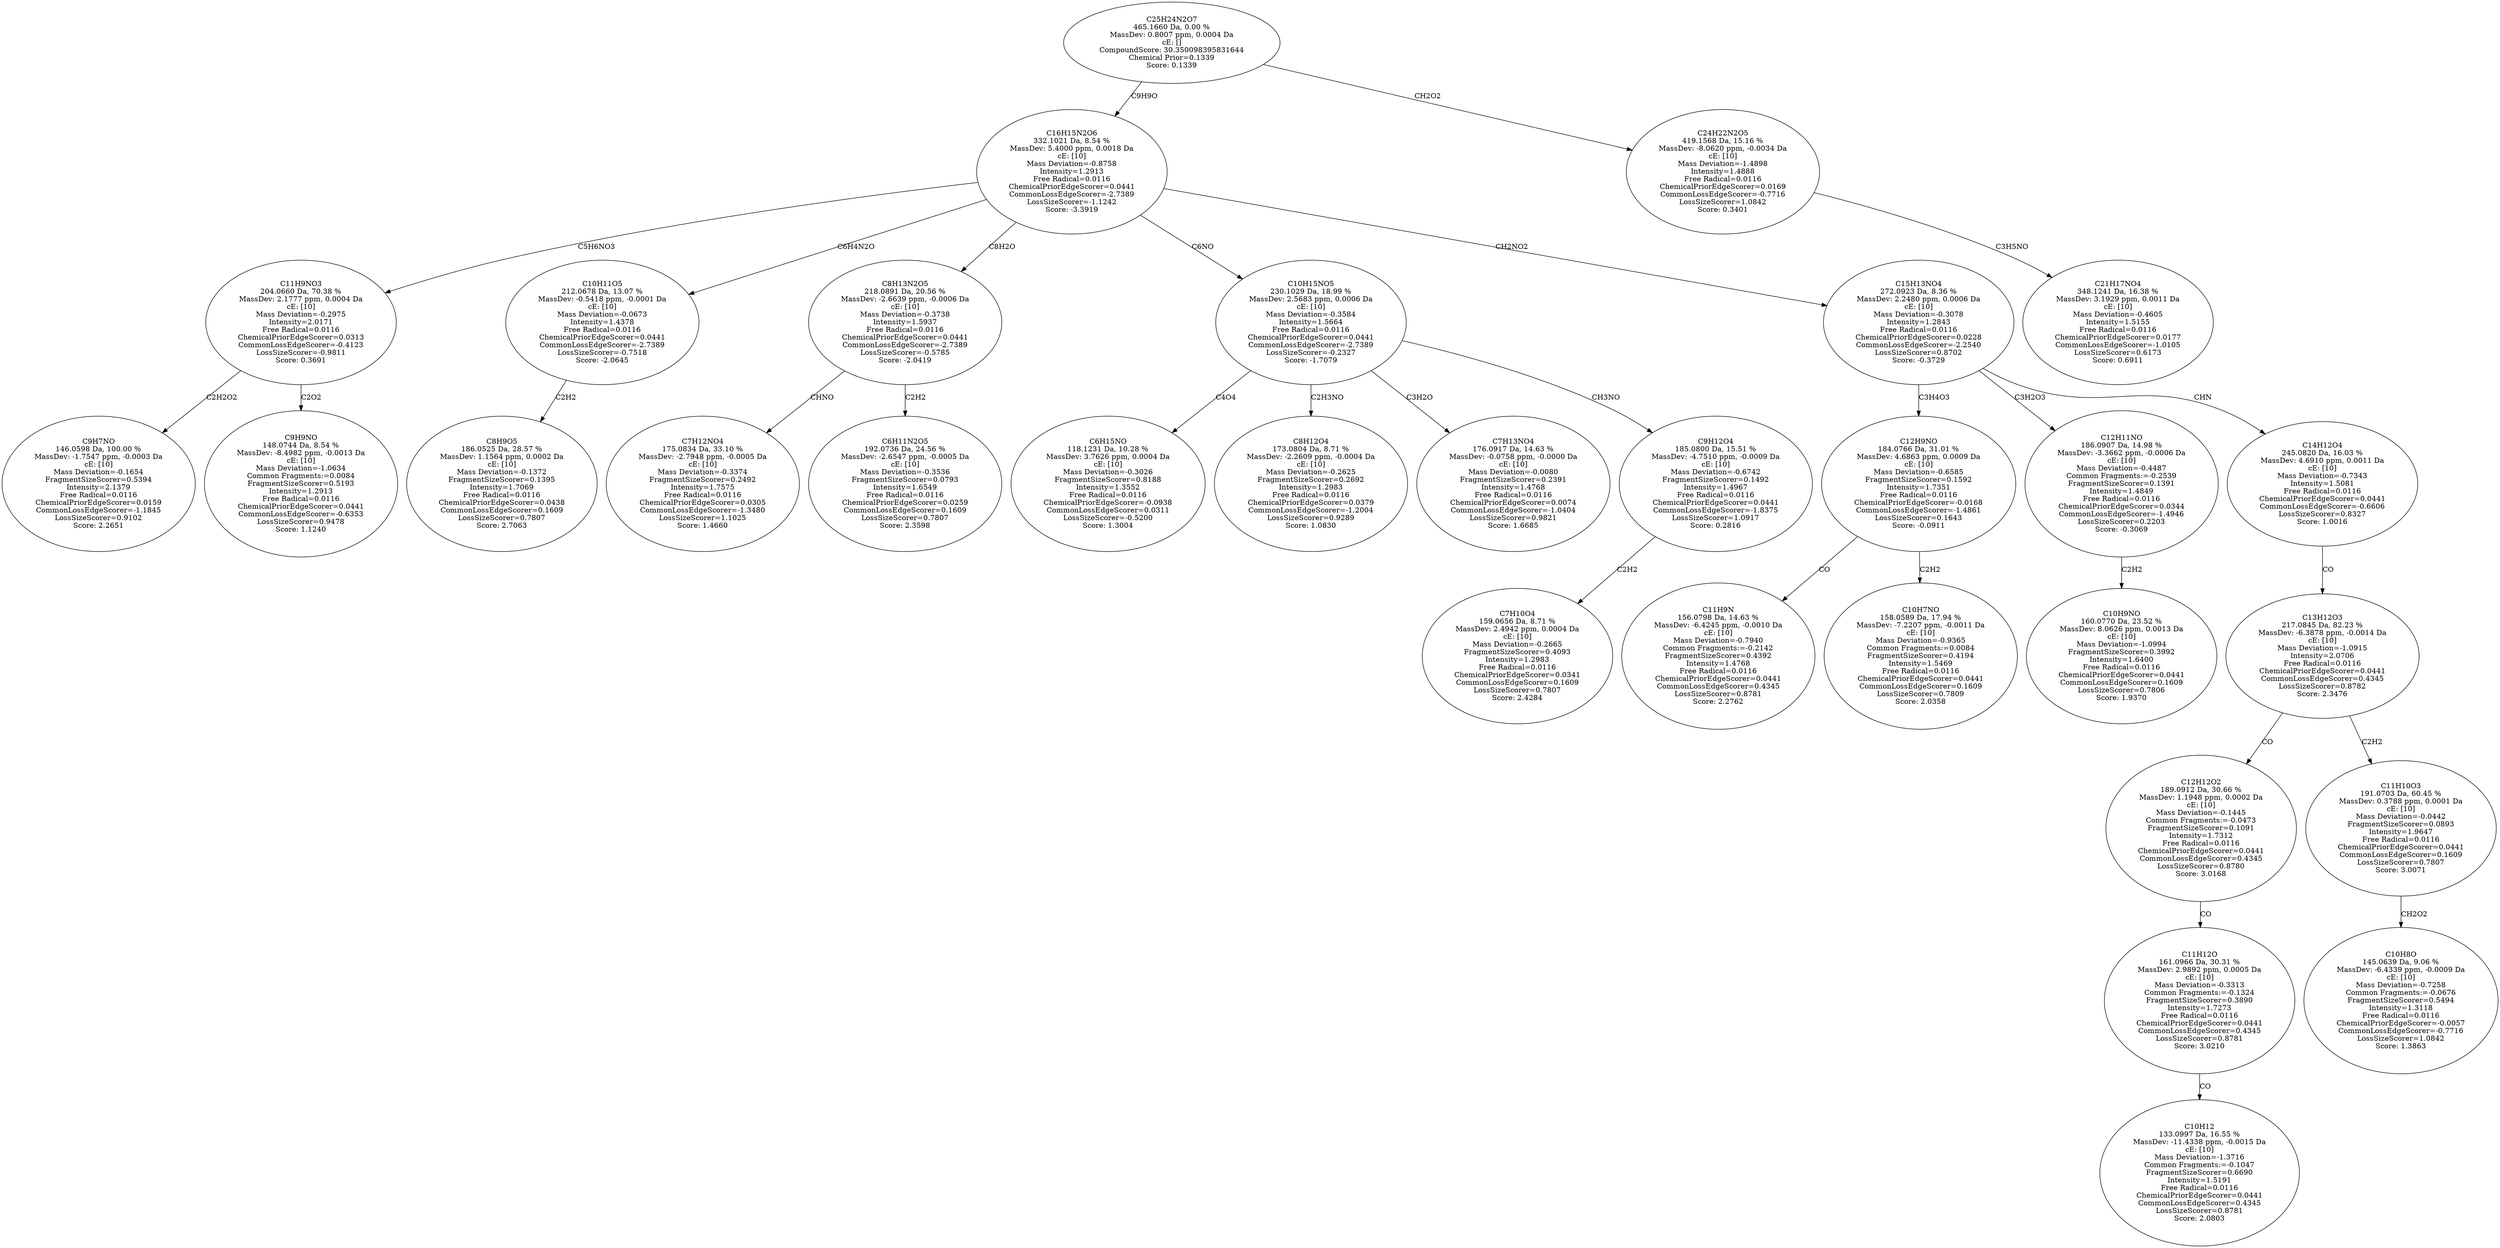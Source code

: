 strict digraph {
v1 [label="C9H7NO\n146.0598 Da, 100.00 %\nMassDev: -1.7547 ppm, -0.0003 Da\ncE: [10]\nMass Deviation=-0.1654\nFragmentSizeScorer=0.5394\nIntensity=2.1379\nFree Radical=0.0116\nChemicalPriorEdgeScorer=0.0159\nCommonLossEdgeScorer=-1.1845\nLossSizeScorer=0.9102\nScore: 2.2651"];
v2 [label="C9H9NO\n148.0744 Da, 8.54 %\nMassDev: -8.4982 ppm, -0.0013 Da\ncE: [10]\nMass Deviation=-1.0634\nCommon Fragments:=0.0084\nFragmentSizeScorer=0.5193\nIntensity=1.2913\nFree Radical=0.0116\nChemicalPriorEdgeScorer=0.0441\nCommonLossEdgeScorer=-0.6353\nLossSizeScorer=0.9478\nScore: 1.1240"];
v3 [label="C11H9NO3\n204.0660 Da, 70.38 %\nMassDev: 2.1777 ppm, 0.0004 Da\ncE: [10]\nMass Deviation=-0.2975\nIntensity=2.0171\nFree Radical=0.0116\nChemicalPriorEdgeScorer=0.0313\nCommonLossEdgeScorer=-0.4123\nLossSizeScorer=-0.9811\nScore: 0.3691"];
v4 [label="C8H9O5\n186.0525 Da, 28.57 %\nMassDev: 1.1564 ppm, 0.0002 Da\ncE: [10]\nMass Deviation=-0.1372\nFragmentSizeScorer=0.1395\nIntensity=1.7069\nFree Radical=0.0116\nChemicalPriorEdgeScorer=0.0438\nCommonLossEdgeScorer=0.1609\nLossSizeScorer=0.7807\nScore: 2.7063"];
v5 [label="C10H11O5\n212.0678 Da, 13.07 %\nMassDev: -0.5418 ppm, -0.0001 Da\ncE: [10]\nMass Deviation=-0.0673\nIntensity=1.4378\nFree Radical=0.0116\nChemicalPriorEdgeScorer=0.0441\nCommonLossEdgeScorer=-2.7389\nLossSizeScorer=-0.7518\nScore: -2.0645"];
v6 [label="C7H12NO4\n175.0834 Da, 33.10 %\nMassDev: -2.7948 ppm, -0.0005 Da\ncE: [10]\nMass Deviation=-0.3374\nFragmentSizeScorer=0.2492\nIntensity=1.7575\nFree Radical=0.0116\nChemicalPriorEdgeScorer=0.0305\nCommonLossEdgeScorer=-1.3480\nLossSizeScorer=1.1025\nScore: 1.4660"];
v7 [label="C6H11N2O5\n192.0736 Da, 24.56 %\nMassDev: -2.6547 ppm, -0.0005 Da\ncE: [10]\nMass Deviation=-0.3536\nFragmentSizeScorer=0.0793\nIntensity=1.6549\nFree Radical=0.0116\nChemicalPriorEdgeScorer=0.0259\nCommonLossEdgeScorer=0.1609\nLossSizeScorer=0.7807\nScore: 2.3598"];
v8 [label="C8H13N2O5\n218.0891 Da, 20.56 %\nMassDev: -2.6639 ppm, -0.0006 Da\ncE: [10]\nMass Deviation=-0.3738\nIntensity=1.5937\nFree Radical=0.0116\nChemicalPriorEdgeScorer=0.0441\nCommonLossEdgeScorer=-2.7389\nLossSizeScorer=-0.5785\nScore: -2.0419"];
v9 [label="C6H15NO\n118.1231 Da, 10.28 %\nMassDev: 3.7626 ppm, 0.0004 Da\ncE: [10]\nMass Deviation=-0.3026\nFragmentSizeScorer=0.8188\nIntensity=1.3552\nFree Radical=0.0116\nChemicalPriorEdgeScorer=-0.0938\nCommonLossEdgeScorer=0.0311\nLossSizeScorer=-0.5200\nScore: 1.3004"];
v10 [label="C8H12O4\n173.0804 Da, 8.71 %\nMassDev: -2.2609 ppm, -0.0004 Da\ncE: [10]\nMass Deviation=-0.2625\nFragmentSizeScorer=0.2692\nIntensity=1.2983\nFree Radical=0.0116\nChemicalPriorEdgeScorer=0.0379\nCommonLossEdgeScorer=-1.2004\nLossSizeScorer=0.9289\nScore: 1.0830"];
v11 [label="C7H13NO4\n176.0917 Da, 14.63 %\nMassDev: -0.0758 ppm, -0.0000 Da\ncE: [10]\nMass Deviation=-0.0080\nFragmentSizeScorer=0.2391\nIntensity=1.4768\nFree Radical=0.0116\nChemicalPriorEdgeScorer=0.0074\nCommonLossEdgeScorer=-1.0404\nLossSizeScorer=0.9821\nScore: 1.6685"];
v12 [label="C7H10O4\n159.0656 Da, 8.71 %\nMassDev: 2.4942 ppm, 0.0004 Da\ncE: [10]\nMass Deviation=-0.2665\nFragmentSizeScorer=0.4093\nIntensity=1.2983\nFree Radical=0.0116\nChemicalPriorEdgeScorer=0.0341\nCommonLossEdgeScorer=0.1609\nLossSizeScorer=0.7807\nScore: 2.4284"];
v13 [label="C9H12O4\n185.0800 Da, 15.51 %\nMassDev: -4.7510 ppm, -0.0009 Da\ncE: [10]\nMass Deviation=-0.6742\nFragmentSizeScorer=0.1492\nIntensity=1.4967\nFree Radical=0.0116\nChemicalPriorEdgeScorer=0.0441\nCommonLossEdgeScorer=-1.8375\nLossSizeScorer=1.0917\nScore: 0.2816"];
v14 [label="C10H15NO5\n230.1029 Da, 18.99 %\nMassDev: 2.5683 ppm, 0.0006 Da\ncE: [10]\nMass Deviation=-0.3584\nIntensity=1.5664\nFree Radical=0.0116\nChemicalPriorEdgeScorer=0.0441\nCommonLossEdgeScorer=-2.7389\nLossSizeScorer=-0.2327\nScore: -1.7079"];
v15 [label="C11H9N\n156.0798 Da, 14.63 %\nMassDev: -6.4245 ppm, -0.0010 Da\ncE: [10]\nMass Deviation=-0.7940\nCommon Fragments:=-0.2142\nFragmentSizeScorer=0.4392\nIntensity=1.4768\nFree Radical=0.0116\nChemicalPriorEdgeScorer=0.0441\nCommonLossEdgeScorer=0.4345\nLossSizeScorer=0.8781\nScore: 2.2762"];
v16 [label="C10H7NO\n158.0589 Da, 17.94 %\nMassDev: -7.2207 ppm, -0.0011 Da\ncE: [10]\nMass Deviation=-0.9365\nCommon Fragments:=0.0084\nFragmentSizeScorer=0.4194\nIntensity=1.5469\nFree Radical=0.0116\nChemicalPriorEdgeScorer=0.0441\nCommonLossEdgeScorer=0.1609\nLossSizeScorer=0.7809\nScore: 2.0358"];
v17 [label="C12H9NO\n184.0766 Da, 31.01 %\nMassDev: 4.6863 ppm, 0.0009 Da\ncE: [10]\nMass Deviation=-0.6585\nFragmentSizeScorer=0.1592\nIntensity=1.7351\nFree Radical=0.0116\nChemicalPriorEdgeScorer=-0.0168\nCommonLossEdgeScorer=-1.4861\nLossSizeScorer=0.1643\nScore: -0.0911"];
v18 [label="C10H9NO\n160.0770 Da, 23.52 %\nMassDev: 8.0626 ppm, 0.0013 Da\ncE: [10]\nMass Deviation=-1.0994\nFragmentSizeScorer=0.3992\nIntensity=1.6400\nFree Radical=0.0116\nChemicalPriorEdgeScorer=0.0441\nCommonLossEdgeScorer=0.1609\nLossSizeScorer=0.7806\nScore: 1.9370"];
v19 [label="C12H11NO\n186.0907 Da, 14.98 %\nMassDev: -3.3662 ppm, -0.0006 Da\ncE: [10]\nMass Deviation=-0.4487\nCommon Fragments:=-0.2539\nFragmentSizeScorer=0.1391\nIntensity=1.4849\nFree Radical=0.0116\nChemicalPriorEdgeScorer=0.0344\nCommonLossEdgeScorer=-1.4946\nLossSizeScorer=0.2203\nScore: -0.3069"];
v20 [label="C10H12\n133.0997 Da, 16.55 %\nMassDev: -11.4338 ppm, -0.0015 Da\ncE: [10]\nMass Deviation=-1.3716\nCommon Fragments:=-0.1047\nFragmentSizeScorer=0.6690\nIntensity=1.5191\nFree Radical=0.0116\nChemicalPriorEdgeScorer=0.0441\nCommonLossEdgeScorer=0.4345\nLossSizeScorer=0.8781\nScore: 2.0803"];
v21 [label="C11H12O\n161.0966 Da, 30.31 %\nMassDev: 2.9892 ppm, 0.0005 Da\ncE: [10]\nMass Deviation=-0.3313\nCommon Fragments:=-0.1324\nFragmentSizeScorer=0.3890\nIntensity=1.7273\nFree Radical=0.0116\nChemicalPriorEdgeScorer=0.0441\nCommonLossEdgeScorer=0.4345\nLossSizeScorer=0.8781\nScore: 3.0210"];
v22 [label="C12H12O2\n189.0912 Da, 30.66 %\nMassDev: 1.1948 ppm, 0.0002 Da\ncE: [10]\nMass Deviation=-0.1445\nCommon Fragments:=-0.0473\nFragmentSizeScorer=0.1091\nIntensity=1.7312\nFree Radical=0.0116\nChemicalPriorEdgeScorer=0.0441\nCommonLossEdgeScorer=0.4345\nLossSizeScorer=0.8780\nScore: 3.0168"];
v23 [label="C10H8O\n145.0639 Da, 9.06 %\nMassDev: -6.4339 ppm, -0.0009 Da\ncE: [10]\nMass Deviation=-0.7258\nCommon Fragments:=-0.0676\nFragmentSizeScorer=0.5494\nIntensity=1.3118\nFree Radical=0.0116\nChemicalPriorEdgeScorer=-0.0057\nCommonLossEdgeScorer=-0.7716\nLossSizeScorer=1.0842\nScore: 1.3863"];
v24 [label="C11H10O3\n191.0703 Da, 60.45 %\nMassDev: 0.3788 ppm, 0.0001 Da\ncE: [10]\nMass Deviation=-0.0442\nFragmentSizeScorer=0.0893\nIntensity=1.9647\nFree Radical=0.0116\nChemicalPriorEdgeScorer=0.0441\nCommonLossEdgeScorer=0.1609\nLossSizeScorer=0.7807\nScore: 3.0071"];
v25 [label="C13H12O3\n217.0845 Da, 82.23 %\nMassDev: -6.3878 ppm, -0.0014 Da\ncE: [10]\nMass Deviation=-1.0915\nIntensity=2.0706\nFree Radical=0.0116\nChemicalPriorEdgeScorer=0.0441\nCommonLossEdgeScorer=0.4345\nLossSizeScorer=0.8782\nScore: 2.3476"];
v26 [label="C14H12O4\n245.0820 Da, 16.03 %\nMassDev: 4.6910 ppm, 0.0011 Da\ncE: [10]\nMass Deviation=-0.7343\nIntensity=1.5081\nFree Radical=0.0116\nChemicalPriorEdgeScorer=0.0441\nCommonLossEdgeScorer=-0.6606\nLossSizeScorer=0.8327\nScore: 1.0016"];
v27 [label="C15H13NO4\n272.0923 Da, 8.36 %\nMassDev: 2.2480 ppm, 0.0006 Da\ncE: [10]\nMass Deviation=-0.3078\nIntensity=1.2843\nFree Radical=0.0116\nChemicalPriorEdgeScorer=0.0228\nCommonLossEdgeScorer=-2.2540\nLossSizeScorer=0.8702\nScore: -0.3729"];
v28 [label="C16H15N2O6\n332.1021 Da, 8.54 %\nMassDev: 5.4000 ppm, 0.0018 Da\ncE: [10]\nMass Deviation=-0.8758\nIntensity=1.2913\nFree Radical=0.0116\nChemicalPriorEdgeScorer=0.0441\nCommonLossEdgeScorer=-2.7389\nLossSizeScorer=-1.1242\nScore: -3.3919"];
v29 [label="C21H17NO4\n348.1241 Da, 16.38 %\nMassDev: 3.1929 ppm, 0.0011 Da\ncE: [10]\nMass Deviation=-0.4605\nIntensity=1.5155\nFree Radical=0.0116\nChemicalPriorEdgeScorer=0.0177\nCommonLossEdgeScorer=-1.0105\nLossSizeScorer=0.6173\nScore: 0.6911"];
v30 [label="C24H22N2O5\n419.1568 Da, 15.16 %\nMassDev: -8.0620 ppm, -0.0034 Da\ncE: [10]\nMass Deviation=-1.4898\nIntensity=1.4888\nFree Radical=0.0116\nChemicalPriorEdgeScorer=0.0169\nCommonLossEdgeScorer=-0.7716\nLossSizeScorer=1.0842\nScore: 0.3401"];
v31 [label="C25H24N2O7\n465.1660 Da, 0.00 %\nMassDev: 0.8007 ppm, 0.0004 Da\ncE: []\nCompoundScore: 30.350098395831644\nChemical Prior=0.1339\nScore: 0.1339"];
v3 -> v1 [label="C2H2O2"];
v3 -> v2 [label="C2O2"];
v28 -> v3 [label="C5H6NO3"];
v5 -> v4 [label="C2H2"];
v28 -> v5 [label="C6H4N2O"];
v8 -> v6 [label="CHNO"];
v8 -> v7 [label="C2H2"];
v28 -> v8 [label="C8H2O"];
v14 -> v9 [label="C4O4"];
v14 -> v10 [label="C2H3NO"];
v14 -> v11 [label="C3H2O"];
v13 -> v12 [label="C2H2"];
v14 -> v13 [label="CH3NO"];
v28 -> v14 [label="C6NO"];
v17 -> v15 [label="CO"];
v17 -> v16 [label="C2H2"];
v27 -> v17 [label="C3H4O3"];
v19 -> v18 [label="C2H2"];
v27 -> v19 [label="C3H2O3"];
v21 -> v20 [label="CO"];
v22 -> v21 [label="CO"];
v25 -> v22 [label="CO"];
v24 -> v23 [label="CH2O2"];
v25 -> v24 [label="C2H2"];
v26 -> v25 [label="CO"];
v27 -> v26 [label="CHN"];
v28 -> v27 [label="CH2NO2"];
v31 -> v28 [label="C9H9O"];
v30 -> v29 [label="C3H5NO"];
v31 -> v30 [label="CH2O2"];
}